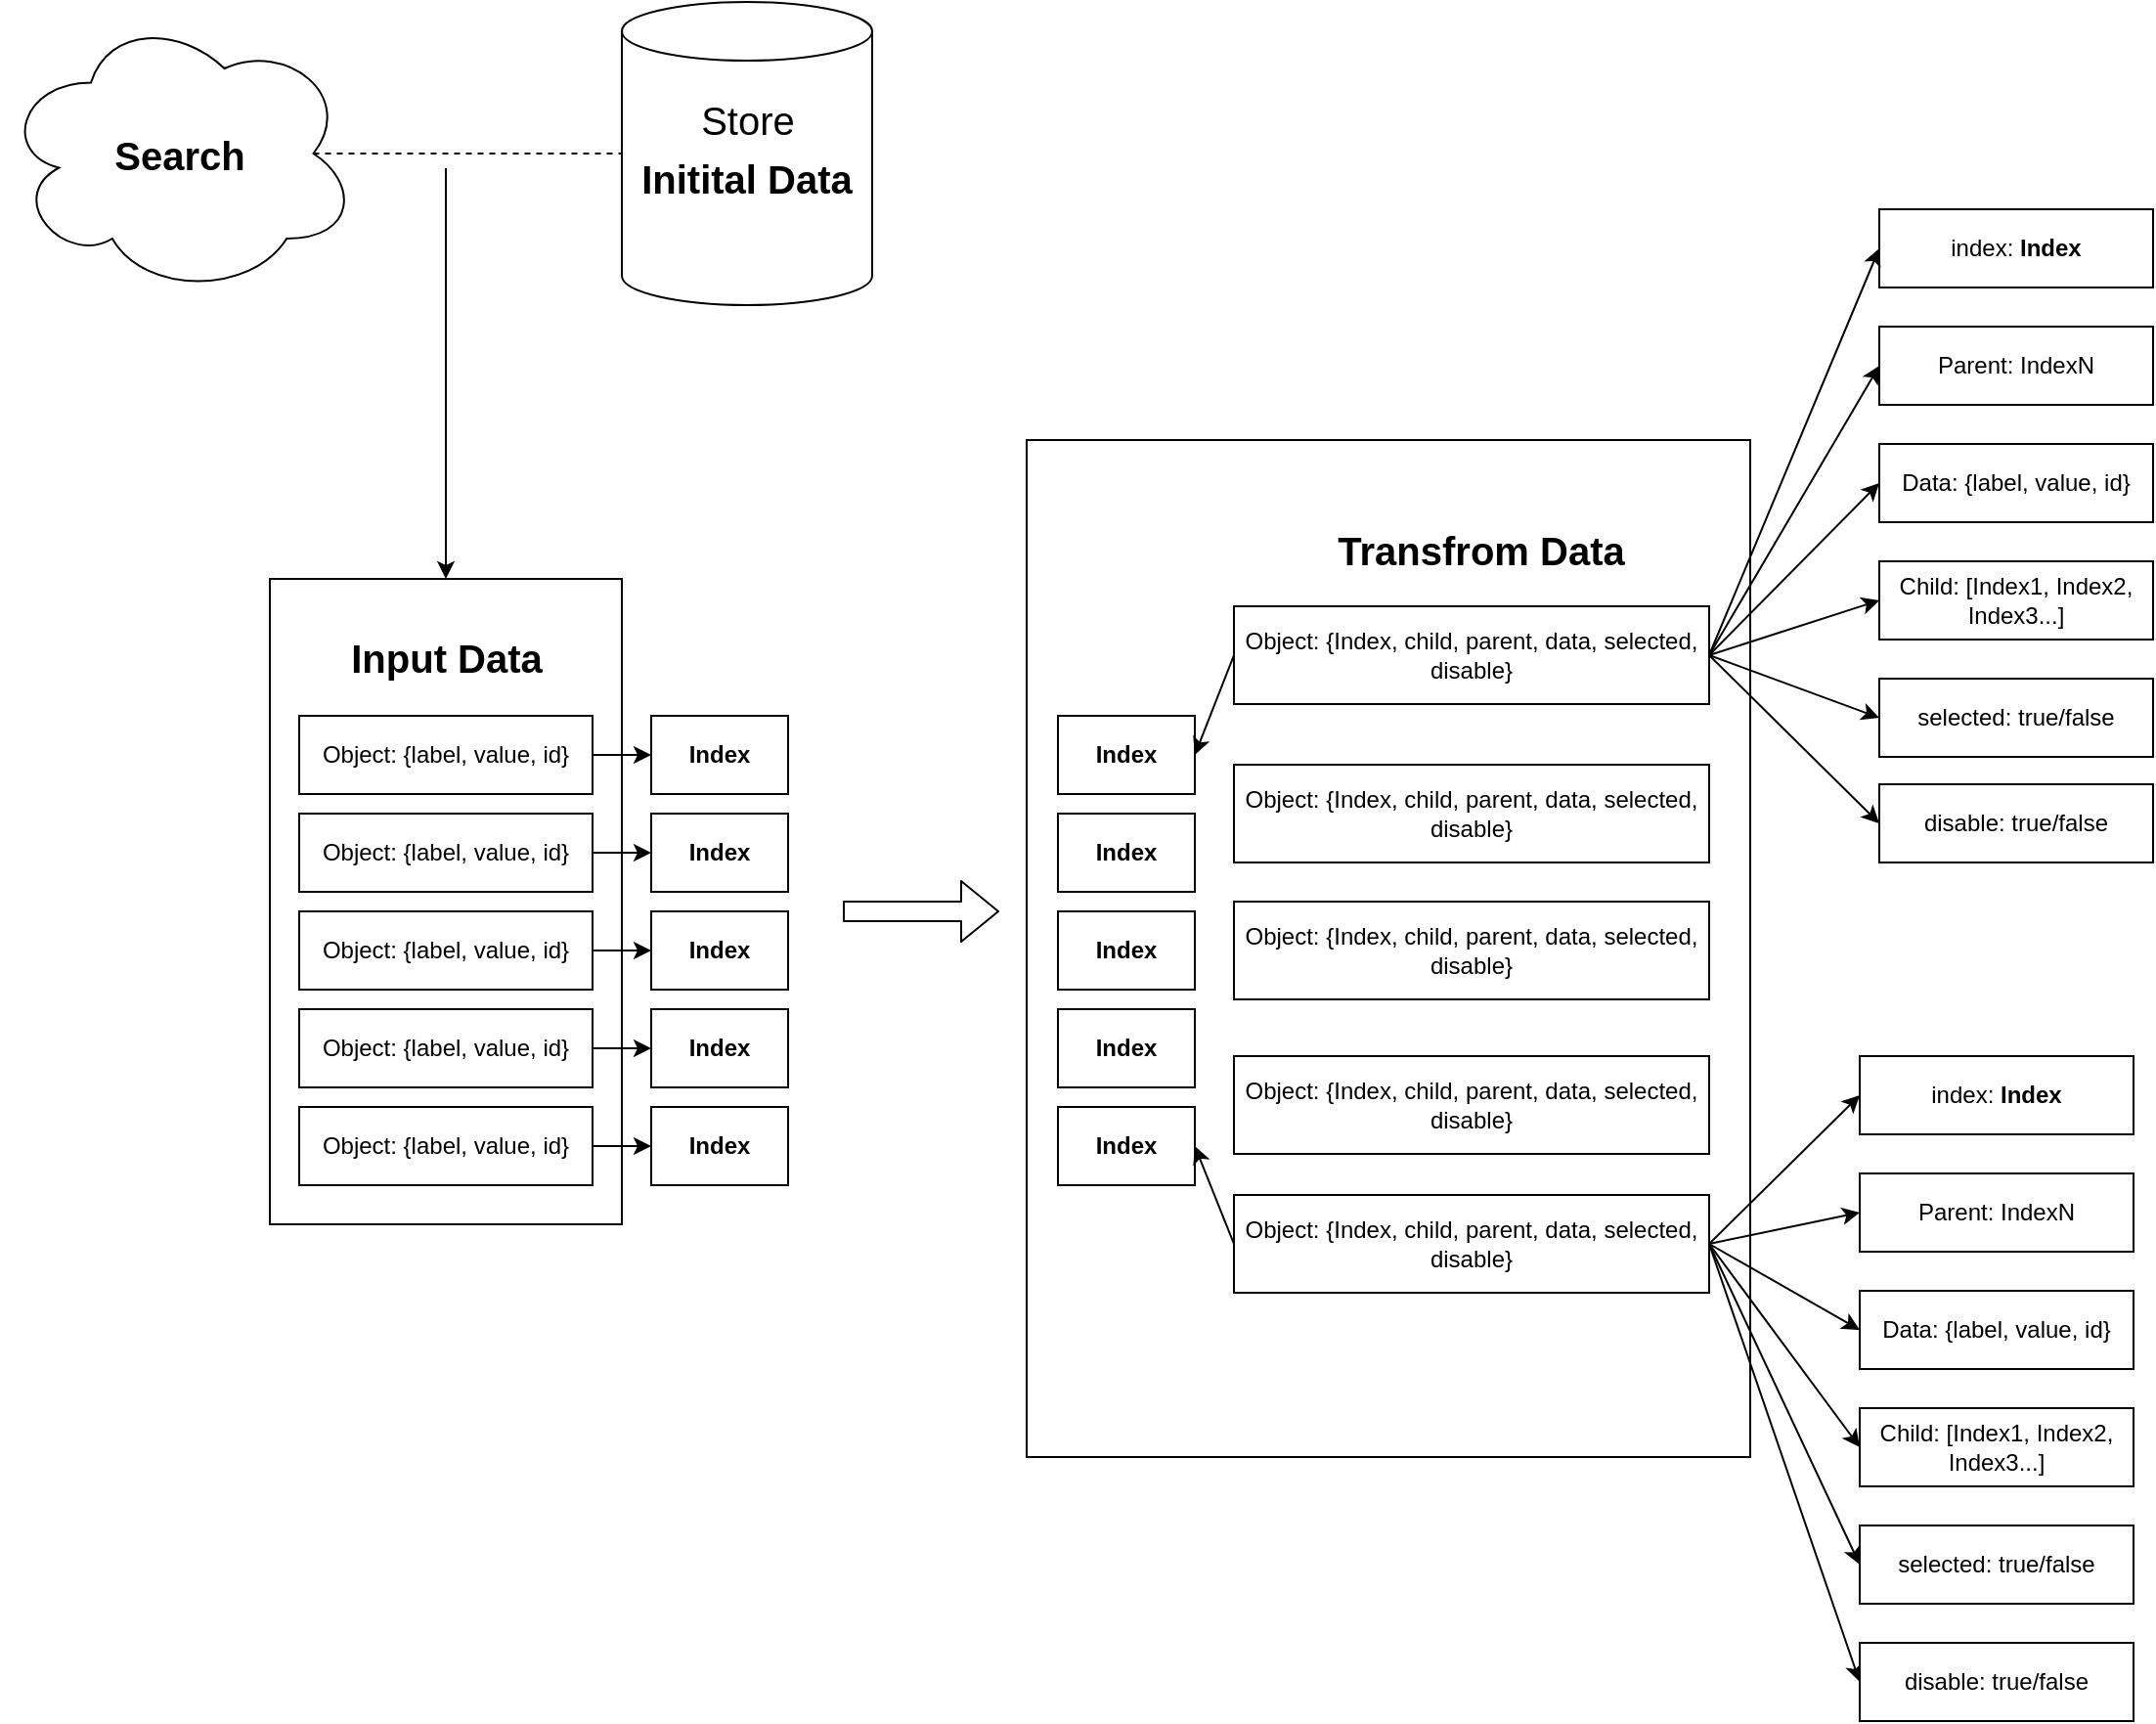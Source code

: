 <mxfile>
    <diagram id="Y71lt-kfVr4iXNR0MRe_" name="dataStructure">
        <mxGraphModel dx="1063" dy="579" grid="1" gridSize="10" guides="1" tooltips="1" connect="1" arrows="1" fold="1" page="1" pageScale="1" pageWidth="1654" pageHeight="1169" math="0" shadow="0">
            <root>
                <mxCell id="0"/>
                <mxCell id="1" parent="0"/>
                <mxCell id="21" value="" style="whiteSpace=wrap;html=1;fillColor=none;" parent="1" vertex="1">
                    <mxGeometry x="357" y="470" width="180" height="330" as="geometry"/>
                </mxCell>
                <mxCell id="12" style="edgeStyle=none;html=1;exitX=1;exitY=0.5;exitDx=0;exitDy=0;entryX=0;entryY=0.5;entryDx=0;entryDy=0;" parent="1" source="3" target="11" edge="1">
                    <mxGeometry relative="1" as="geometry"/>
                </mxCell>
                <mxCell id="3" value="Object: {label, value, id}" style="whiteSpace=wrap;html=1;" parent="1" vertex="1">
                    <mxGeometry x="372" y="540" width="150" height="40" as="geometry"/>
                </mxCell>
                <mxCell id="20" style="edgeStyle=none;html=1;exitX=1;exitY=0.5;exitDx=0;exitDy=0;entryX=0;entryY=0.5;entryDx=0;entryDy=0;" parent="1" source="4" target="13" edge="1">
                    <mxGeometry relative="1" as="geometry"/>
                </mxCell>
                <mxCell id="4" value="Object: {label, value, id}" style="whiteSpace=wrap;html=1;" parent="1" vertex="1">
                    <mxGeometry x="372" y="590" width="150" height="40" as="geometry"/>
                </mxCell>
                <mxCell id="19" style="edgeStyle=none;html=1;exitX=1;exitY=0.5;exitDx=0;exitDy=0;entryX=0;entryY=0.5;entryDx=0;entryDy=0;" parent="1" source="5" target="14" edge="1">
                    <mxGeometry relative="1" as="geometry"/>
                </mxCell>
                <mxCell id="5" value="Object: {label, value, id}" style="whiteSpace=wrap;html=1;" parent="1" vertex="1">
                    <mxGeometry x="372" y="640" width="150" height="40" as="geometry"/>
                </mxCell>
                <mxCell id="18" style="edgeStyle=none;html=1;exitX=1;exitY=0.5;exitDx=0;exitDy=0;entryX=0;entryY=0.5;entryDx=0;entryDy=0;" parent="1" source="6" target="15" edge="1">
                    <mxGeometry relative="1" as="geometry"/>
                </mxCell>
                <mxCell id="6" value="Object: {label, value, id}" style="whiteSpace=wrap;html=1;" parent="1" vertex="1">
                    <mxGeometry x="372" y="690" width="150" height="40" as="geometry"/>
                </mxCell>
                <mxCell id="17" style="edgeStyle=none;html=1;exitX=1;exitY=0.5;exitDx=0;exitDy=0;entryX=0;entryY=0.5;entryDx=0;entryDy=0;" parent="1" source="7" target="16" edge="1">
                    <mxGeometry relative="1" as="geometry"/>
                </mxCell>
                <mxCell id="7" value="Object: {label, value, id}" style="whiteSpace=wrap;html=1;" parent="1" vertex="1">
                    <mxGeometry x="372" y="740" width="150" height="40" as="geometry"/>
                </mxCell>
                <mxCell id="11" value="&lt;b&gt;Index&lt;/b&gt;" style="whiteSpace=wrap;html=1;fillColor=none;" parent="1" vertex="1">
                    <mxGeometry x="552" y="540" width="70" height="40" as="geometry"/>
                </mxCell>
                <mxCell id="13" value="&lt;b&gt;Index&lt;/b&gt;" style="whiteSpace=wrap;html=1;fillColor=none;" parent="1" vertex="1">
                    <mxGeometry x="552" y="590" width="70" height="40" as="geometry"/>
                </mxCell>
                <mxCell id="14" value="&lt;b&gt;Index&lt;/b&gt;" style="whiteSpace=wrap;html=1;fillColor=none;" parent="1" vertex="1">
                    <mxGeometry x="552" y="640" width="70" height="40" as="geometry"/>
                </mxCell>
                <mxCell id="15" value="&lt;b&gt;Index&lt;/b&gt;" style="whiteSpace=wrap;html=1;fillColor=none;" parent="1" vertex="1">
                    <mxGeometry x="552" y="690" width="70" height="40" as="geometry"/>
                </mxCell>
                <mxCell id="16" value="&lt;b&gt;Index&lt;/b&gt;" style="whiteSpace=wrap;html=1;fillColor=none;" parent="1" vertex="1">
                    <mxGeometry x="552" y="740" width="70" height="40" as="geometry"/>
                </mxCell>
                <mxCell id="23" value="&lt;b&gt;&lt;font style=&quot;font-size: 20px&quot;&gt;Input Data&lt;/font&gt;&lt;/b&gt;" style="text;html=1;align=center;verticalAlign=middle;resizable=0;points=[];autosize=1;strokeColor=none;fillColor=none;" parent="1" vertex="1">
                    <mxGeometry x="392" y="500" width="110" height="20" as="geometry"/>
                </mxCell>
                <mxCell id="26" value="&lt;font style=&quot;font-size: 20px&quot;&gt;&lt;b&gt;Search&lt;/b&gt;&lt;/font&gt;" style="ellipse;shape=cloud;whiteSpace=wrap;html=1;fillColor=none;" parent="1" vertex="1">
                    <mxGeometry x="220" y="180" width="182" height="145" as="geometry"/>
                </mxCell>
                <mxCell id="28" value="&lt;span style=&quot;font-size: 20px&quot;&gt;&lt;b&gt;Initital Data&lt;/b&gt;&lt;/span&gt;" style="shape=cylinder3;whiteSpace=wrap;html=1;boundedLbl=1;backgroundOutline=1;size=15;fillColor=none;" parent="1" vertex="1">
                    <mxGeometry x="537" y="175" width="128" height="155" as="geometry"/>
                </mxCell>
                <mxCell id="29" value="" style="endArrow=none;dashed=1;html=1;exitX=0.875;exitY=0.5;exitDx=0;exitDy=0;exitPerimeter=0;entryX=0;entryY=0.5;entryDx=0;entryDy=0;entryPerimeter=0;" parent="1" source="26" target="28" edge="1">
                    <mxGeometry width="50" height="50" relative="1" as="geometry">
                        <mxPoint x="712" y="580" as="sourcePoint"/>
                        <mxPoint x="762" y="530" as="targetPoint"/>
                    </mxGeometry>
                </mxCell>
                <mxCell id="31" value="" style="endArrow=classic;html=1;entryX=0.5;entryY=0;entryDx=0;entryDy=0;" parent="1" target="21" edge="1">
                    <mxGeometry width="50" height="50" relative="1" as="geometry">
                        <mxPoint x="447" y="260" as="sourcePoint"/>
                        <mxPoint x="762" y="500" as="targetPoint"/>
                    </mxGeometry>
                </mxCell>
                <mxCell id="32" value="" style="whiteSpace=wrap;html=1;fillColor=none;" parent="1" vertex="1">
                    <mxGeometry x="744" y="399" width="370" height="520" as="geometry"/>
                </mxCell>
                <mxCell id="43" value="&lt;b&gt;Index&lt;/b&gt;" style="whiteSpace=wrap;html=1;fillColor=none;" parent="1" vertex="1">
                    <mxGeometry x="760" y="540" width="70" height="40" as="geometry"/>
                </mxCell>
                <mxCell id="44" value="&lt;b&gt;Index&lt;/b&gt;" style="whiteSpace=wrap;html=1;fillColor=none;" parent="1" vertex="1">
                    <mxGeometry x="760" y="590" width="70" height="40" as="geometry"/>
                </mxCell>
                <mxCell id="45" value="&lt;b&gt;Index&lt;/b&gt;" style="whiteSpace=wrap;html=1;fillColor=none;" parent="1" vertex="1">
                    <mxGeometry x="760" y="640" width="70" height="40" as="geometry"/>
                </mxCell>
                <mxCell id="46" value="&lt;b&gt;Index&lt;/b&gt;" style="whiteSpace=wrap;html=1;fillColor=none;" parent="1" vertex="1">
                    <mxGeometry x="760" y="690" width="70" height="40" as="geometry"/>
                </mxCell>
                <mxCell id="47" value="&lt;b&gt;Index&lt;/b&gt;" style="whiteSpace=wrap;html=1;fillColor=none;" parent="1" vertex="1">
                    <mxGeometry x="760" y="740" width="70" height="40" as="geometry"/>
                </mxCell>
                <mxCell id="198" style="edgeStyle=none;html=1;exitX=0;exitY=0.5;exitDx=0;exitDy=0;entryX=1;entryY=0.5;entryDx=0;entryDy=0;fontSize=20;" parent="1" source="181" target="47" edge="1">
                    <mxGeometry relative="1" as="geometry"/>
                </mxCell>
                <mxCell id="199" style="edgeStyle=none;html=1;exitX=1;exitY=0.5;exitDx=0;exitDy=0;entryX=0;entryY=0.5;entryDx=0;entryDy=0;fontSize=20;" parent="1" source="181" target="173" edge="1">
                    <mxGeometry relative="1" as="geometry"/>
                </mxCell>
                <mxCell id="200" style="edgeStyle=none;html=1;exitX=1;exitY=0.5;exitDx=0;exitDy=0;entryX=0;entryY=0.5;entryDx=0;entryDy=0;fontSize=20;" parent="1" source="181" target="169" edge="1">
                    <mxGeometry relative="1" as="geometry"/>
                </mxCell>
                <mxCell id="201" style="edgeStyle=none;html=1;exitX=1;exitY=0.5;exitDx=0;exitDy=0;entryX=0;entryY=0.5;entryDx=0;entryDy=0;fontSize=20;" parent="1" source="181" target="166" edge="1">
                    <mxGeometry relative="1" as="geometry"/>
                </mxCell>
                <mxCell id="202" style="edgeStyle=none;html=1;exitX=1;exitY=0.5;exitDx=0;exitDy=0;entryX=0;entryY=0.5;entryDx=0;entryDy=0;fontSize=20;" parent="1" source="181" target="171" edge="1">
                    <mxGeometry relative="1" as="geometry"/>
                </mxCell>
                <mxCell id="203" style="edgeStyle=none;html=1;exitX=1;exitY=0.5;exitDx=0;exitDy=0;entryX=0;entryY=0.5;entryDx=0;entryDy=0;fontSize=20;" parent="1" source="181" target="194" edge="1">
                    <mxGeometry relative="1" as="geometry"/>
                </mxCell>
                <mxCell id="3wnLzBjWQWs-J0ZzIrMt-206" style="edgeStyle=none;html=1;exitX=1;exitY=0.5;exitDx=0;exitDy=0;entryX=0;entryY=0.5;entryDx=0;entryDy=0;fontSize=20;" parent="1" source="181" target="3wnLzBjWQWs-J0ZzIrMt-205" edge="1">
                    <mxGeometry relative="1" as="geometry"/>
                </mxCell>
                <mxCell id="181" value="Object: {Index, child, parent, data, selected,&lt;br&gt;disable}" style="whiteSpace=wrap;html=1;" parent="1" vertex="1">
                    <mxGeometry x="850" y="785" width="243" height="50" as="geometry"/>
                </mxCell>
                <mxCell id="188" value="Object: {Index, child, parent, data, selected,&lt;br&gt;disable}" style="whiteSpace=wrap;html=1;" parent="1" vertex="1">
                    <mxGeometry x="850" y="635" width="243" height="50" as="geometry"/>
                </mxCell>
                <mxCell id="189" value="Object: {Index, child, parent, data, selected,&lt;br&gt;disable}" style="whiteSpace=wrap;html=1;" parent="1" vertex="1">
                    <mxGeometry x="850" y="565" width="243" height="50" as="geometry"/>
                </mxCell>
                <mxCell id="191" value="" style="shape=flexArrow;endArrow=classic;html=1;fontSize=20;" parent="1" edge="1">
                    <mxGeometry width="50" height="50" relative="1" as="geometry">
                        <mxPoint x="650" y="640" as="sourcePoint"/>
                        <mxPoint x="730" y="640" as="targetPoint"/>
                    </mxGeometry>
                </mxCell>
                <mxCell id="166" value="Data: {label, value, id}" style="whiteSpace=wrap;html=1;" parent="1" vertex="1">
                    <mxGeometry x="1170" y="834" width="140" height="40" as="geometry"/>
                </mxCell>
                <mxCell id="168" value="Object: {Index, child, parent, data, selected,&lt;br&gt;disable}" style="whiteSpace=wrap;html=1;" parent="1" vertex="1">
                    <mxGeometry x="850" y="714" width="243" height="50" as="geometry"/>
                </mxCell>
                <mxCell id="169" value="Parent: IndexN" style="whiteSpace=wrap;html=1;" parent="1" vertex="1">
                    <mxGeometry x="1170" y="774" width="140" height="40" as="geometry"/>
                </mxCell>
                <mxCell id="171" value="Child: [Index1, Index2, Index3...]" style="whiteSpace=wrap;html=1;" parent="1" vertex="1">
                    <mxGeometry x="1170" y="894" width="140" height="40" as="geometry"/>
                </mxCell>
                <mxCell id="173" value="index: &lt;b&gt;Index&lt;/b&gt;" style="whiteSpace=wrap;html=1;" parent="1" vertex="1">
                    <mxGeometry x="1170" y="714" width="140" height="40" as="geometry"/>
                </mxCell>
                <mxCell id="156" value="Data: {label, value, id}" style="whiteSpace=wrap;html=1;" parent="1" vertex="1">
                    <mxGeometry x="1180" y="401" width="140" height="40" as="geometry"/>
                </mxCell>
                <mxCell id="157" style="edgeStyle=none;html=1;exitX=1;exitY=0.5;exitDx=0;exitDy=0;entryX=0;entryY=0.5;entryDx=0;entryDy=0;fontSize=20;" parent="1" source="158" target="156" edge="1">
                    <mxGeometry relative="1" as="geometry"/>
                </mxCell>
                <mxCell id="195" style="edgeStyle=none;html=1;exitX=1;exitY=0.5;exitDx=0;exitDy=0;entryX=0;entryY=0.5;entryDx=0;entryDy=0;fontSize=20;" parent="1" source="158" target="193" edge="1">
                    <mxGeometry relative="1" as="geometry"/>
                </mxCell>
                <mxCell id="197" style="edgeStyle=none;html=1;exitX=0;exitY=0.5;exitDx=0;exitDy=0;entryX=1;entryY=0.5;entryDx=0;entryDy=0;fontSize=20;" parent="1" source="158" target="43" edge="1">
                    <mxGeometry relative="1" as="geometry"/>
                </mxCell>
                <mxCell id="3wnLzBjWQWs-J0ZzIrMt-204" style="edgeStyle=none;html=1;exitX=1;exitY=0.5;exitDx=0;exitDy=0;entryX=0;entryY=0.5;entryDx=0;entryDy=0;fontSize=20;" parent="1" source="158" target="3wnLzBjWQWs-J0ZzIrMt-203" edge="1">
                    <mxGeometry relative="1" as="geometry"/>
                </mxCell>
                <mxCell id="158" value="Object: {Index, child, parent, data, selected, disable}" style="whiteSpace=wrap;html=1;" parent="1" vertex="1">
                    <mxGeometry x="850" y="484" width="243" height="50" as="geometry"/>
                </mxCell>
                <mxCell id="159" value="Parent: IndexN" style="whiteSpace=wrap;html=1;" parent="1" vertex="1">
                    <mxGeometry x="1180" y="341" width="140" height="40" as="geometry"/>
                </mxCell>
                <mxCell id="160" style="edgeStyle=none;html=1;exitX=1;exitY=0.5;exitDx=0;exitDy=0;entryX=0;entryY=0.5;entryDx=0;entryDy=0;" parent="1" source="158" target="159" edge="1">
                    <mxGeometry relative="1" as="geometry"/>
                </mxCell>
                <mxCell id="161" value="Child: [Index1, Index2, Index3...]" style="whiteSpace=wrap;html=1;" parent="1" vertex="1">
                    <mxGeometry x="1180" y="461" width="140" height="40" as="geometry"/>
                </mxCell>
                <mxCell id="162" style="edgeStyle=none;html=1;exitX=1;exitY=0.5;exitDx=0;exitDy=0;entryX=0;entryY=0.5;entryDx=0;entryDy=0;" parent="1" source="158" target="161" edge="1">
                    <mxGeometry relative="1" as="geometry"/>
                </mxCell>
                <mxCell id="163" value="index: &lt;b&gt;Index&lt;/b&gt;" style="whiteSpace=wrap;html=1;" parent="1" vertex="1">
                    <mxGeometry x="1180" y="281" width="140" height="40" as="geometry"/>
                </mxCell>
                <mxCell id="164" style="edgeStyle=none;html=1;exitX=1;exitY=0.5;exitDx=0;exitDy=0;entryX=0;entryY=0.5;entryDx=0;entryDy=0;fontSize=20;" parent="1" source="158" target="163" edge="1">
                    <mxGeometry relative="1" as="geometry"/>
                </mxCell>
                <mxCell id="48" value="&lt;b&gt;&lt;font style=&quot;font-size: 20px&quot;&gt;Transfrom Data&lt;/font&gt;&lt;/b&gt;" style="text;html=1;align=center;verticalAlign=middle;resizable=0;points=[];autosize=1;strokeColor=none;fillColor=none;" parent="1" vertex="1">
                    <mxGeometry x="895.5" y="445" width="160" height="20" as="geometry"/>
                </mxCell>
                <mxCell id="192" value="Store" style="text;html=1;align=center;verticalAlign=middle;resizable=0;points=[];autosize=1;strokeColor=none;fillColor=none;fontSize=20;" parent="1" vertex="1">
                    <mxGeometry x="571" y="220" width="60" height="30" as="geometry"/>
                </mxCell>
                <mxCell id="193" value="selected: true/false" style="whiteSpace=wrap;html=1;" parent="1" vertex="1">
                    <mxGeometry x="1180" y="521" width="140" height="40" as="geometry"/>
                </mxCell>
                <mxCell id="194" value="selected: true/false" style="whiteSpace=wrap;html=1;" parent="1" vertex="1">
                    <mxGeometry x="1170" y="954" width="140" height="40" as="geometry"/>
                </mxCell>
                <mxCell id="3wnLzBjWQWs-J0ZzIrMt-203" value="&lt;span style=&quot;color: rgba(0 , 0 , 0 , 0) ; font-family: monospace ; font-size: 0px&quot;&gt;%3CmxGraphModel%3E%3Croot%3E%3CmxCell%20id%3D%220%22%2F%3E%3CmxCell%20id%3D%221%22%20parent%3D%220%22%2F%3E%3CmxCell%20id%3D%222%22%20value%3D%22selected%3A%20true%2Ffalse%22%20style%3D%22whiteSpace%3Dwrap%3Bhtml%3D1%3B%22%20vertex%3D%221%22%20parent%3D%221%22%3E%3CmxGeometry%20x%3D%221146%22%20y%3D%22620%22%20width%3D%22140%22%20height%3D%2240%22%20as%3D%22geometry%22%2F%3E%3C%2FmxCell%3E%3C%2Froot%3E%3C%2FmxGraphModel%3E&lt;/span&gt;disable:&amp;nbsp;true/false" style="whiteSpace=wrap;html=1;" parent="1" vertex="1">
                    <mxGeometry x="1180" y="575" width="140" height="40" as="geometry"/>
                </mxCell>
                <mxCell id="3wnLzBjWQWs-J0ZzIrMt-205" value="&lt;span style=&quot;color: rgba(0 , 0 , 0 , 0) ; font-family: monospace ; font-size: 0px&quot;&gt;%3CmxGraphModel%3E%3Croot%3E%3CmxCell%20id%3D%220%22%2F%3E%3CmxCell%20id%3D%221%22%20parent%3D%220%22%2F%3E%3CmxCell%20id%3D%222%22%20value%3D%22selected%3A%20true%2Ffalse%22%20style%3D%22whiteSpace%3Dwrap%3Bhtml%3D1%3B%22%20vertex%3D%221%22%20parent%3D%221%22%3E%3CmxGeometry%20x%3D%221146%22%20y%3D%22620%22%20width%3D%22140%22%20height%3D%2240%22%20as%3D%22geometry%22%2F%3E%3C%2FmxCell%3E%3C%2Froot%3E%3C%2FmxGraphModel%3E&lt;/span&gt;disable:&amp;nbsp;true/false" style="whiteSpace=wrap;html=1;" parent="1" vertex="1">
                    <mxGeometry x="1170" y="1014" width="140" height="40" as="geometry"/>
                </mxCell>
            </root>
        </mxGraphModel>
    </diagram>
    <diagram id="OUPV-rexNQ3JyeoW8-Fu" name="Component tree">
        <mxGraphModel dx="1251" dy="681" grid="1" gridSize="10" guides="1" tooltips="1" connect="1" arrows="1" fold="1" page="1" pageScale="1" pageWidth="1654" pageHeight="1169" math="0" shadow="0">
            <root>
                <mxCell id="urdq94lAhIrP1rXwRjC7-0"/>
                <mxCell id="urdq94lAhIrP1rXwRjC7-1" parent="urdq94lAhIrP1rXwRjC7-0"/>
                <mxCell id="urdq94lAhIrP1rXwRjC7-11" style="edgeStyle=none;html=1;exitX=0.5;exitY=1;exitDx=0;exitDy=0;entryX=0.5;entryY=0;entryDx=0;entryDy=0;fontSize=20;" parent="urdq94lAhIrP1rXwRjC7-1" source="urdq94lAhIrP1rXwRjC7-2" target="urdq94lAhIrP1rXwRjC7-3" edge="1">
                    <mxGeometry relative="1" as="geometry"/>
                </mxCell>
                <mxCell id="urdq94lAhIrP1rXwRjC7-12" style="edgeStyle=none;html=1;exitX=0.5;exitY=1;exitDx=0;exitDy=0;entryX=0.5;entryY=0;entryDx=0;entryDy=0;fontSize=20;" parent="urdq94lAhIrP1rXwRjC7-1" source="urdq94lAhIrP1rXwRjC7-2" target="urdq94lAhIrP1rXwRjC7-5" edge="1">
                    <mxGeometry relative="1" as="geometry"/>
                </mxCell>
                <mxCell id="urdq94lAhIrP1rXwRjC7-2" value="UISelect" style="whiteSpace=wrap;html=1;fontSize=20;fillColor=none;" parent="urdq94lAhIrP1rXwRjC7-1" vertex="1">
                    <mxGeometry x="595" y="260" width="210" height="70" as="geometry"/>
                </mxCell>
                <mxCell id="urdq94lAhIrP1rXwRjC7-3" value="OptionSelectedList" style="whiteSpace=wrap;html=1;fontSize=20;fillColor=none;" parent="urdq94lAhIrP1rXwRjC7-1" vertex="1">
                    <mxGeometry x="370" y="400" width="220" height="70" as="geometry"/>
                </mxCell>
                <mxCell id="urdq94lAhIrP1rXwRjC7-4" value="SearchBar" style="whiteSpace=wrap;html=1;fontSize=20;fillColor=none;" parent="urdq94lAhIrP1rXwRjC7-1" vertex="1">
                    <mxGeometry x="595" y="530" width="150" height="70" as="geometry"/>
                </mxCell>
                <mxCell id="urdq94lAhIrP1rXwRjC7-13" style="edgeStyle=none;html=1;exitX=0.5;exitY=1;exitDx=0;exitDy=0;entryX=0.5;entryY=0;entryDx=0;entryDy=0;fontSize=20;" parent="urdq94lAhIrP1rXwRjC7-1" source="urdq94lAhIrP1rXwRjC7-5" target="urdq94lAhIrP1rXwRjC7-6" edge="1">
                    <mxGeometry relative="1" as="geometry"/>
                </mxCell>
                <mxCell id="urdq94lAhIrP1rXwRjC7-14" style="edgeStyle=none;html=1;exitX=0.5;exitY=1;exitDx=0;exitDy=0;entryX=0.5;entryY=0;entryDx=0;entryDy=0;fontSize=20;" parent="urdq94lAhIrP1rXwRjC7-1" source="urdq94lAhIrP1rXwRjC7-5" target="urdq94lAhIrP1rXwRjC7-10" edge="1">
                    <mxGeometry relative="1" as="geometry"/>
                </mxCell>
                <mxCell id="urdq94lAhIrP1rXwRjC7-15" style="edgeStyle=none;html=1;exitX=0.5;exitY=1;exitDx=0;exitDy=0;entryX=0.5;entryY=0;entryDx=0;entryDy=0;fontSize=20;" parent="urdq94lAhIrP1rXwRjC7-1" source="urdq94lAhIrP1rXwRjC7-5" target="urdq94lAhIrP1rXwRjC7-4" edge="1">
                    <mxGeometry relative="1" as="geometry"/>
                </mxCell>
                <mxCell id="urdq94lAhIrP1rXwRjC7-5" value="Dropdown" style="whiteSpace=wrap;html=1;fontSize=20;fillColor=none;" parent="urdq94lAhIrP1rXwRjC7-1" vertex="1">
                    <mxGeometry x="835" y="400" width="180" height="70" as="geometry"/>
                </mxCell>
                <mxCell id="urdq94lAhIrP1rXwRjC7-19" style="edgeStyle=none;html=1;exitX=0.5;exitY=1;exitDx=0;exitDy=0;entryX=0.5;entryY=0;entryDx=0;entryDy=0;fontSize=20;" parent="urdq94lAhIrP1rXwRjC7-1" source="urdq94lAhIrP1rXwRjC7-6" target="urdq94lAhIrP1rXwRjC7-7" edge="1">
                    <mxGeometry relative="1" as="geometry"/>
                </mxCell>
                <mxCell id="urdq94lAhIrP1rXwRjC7-20" style="edgeStyle=none;html=1;exitX=0.5;exitY=1;exitDx=0;exitDy=0;entryX=0.5;entryY=0;entryDx=0;entryDy=0;fontSize=20;" parent="urdq94lAhIrP1rXwRjC7-1" source="urdq94lAhIrP1rXwRjC7-6" target="urdq94lAhIrP1rXwRjC7-9" edge="1">
                    <mxGeometry relative="1" as="geometry"/>
                </mxCell>
                <mxCell id="urdq94lAhIrP1rXwRjC7-6" value="SelectContainer" style="whiteSpace=wrap;html=1;fontSize=20;fillColor=none;" parent="urdq94lAhIrP1rXwRjC7-1" vertex="1">
                    <mxGeometry x="835" y="530" width="180" height="70" as="geometry"/>
                </mxCell>
                <mxCell id="urdq94lAhIrP1rXwRjC7-21" style="edgeStyle=none;html=1;exitX=1;exitY=0.25;exitDx=0;exitDy=0;entryX=0;entryY=0.25;entryDx=0;entryDy=0;fontSize=20;" parent="urdq94lAhIrP1rXwRjC7-1" source="urdq94lAhIrP1rXwRjC7-7" target="urdq94lAhIrP1rXwRjC7-9" edge="1">
                    <mxGeometry relative="1" as="geometry"/>
                </mxCell>
                <mxCell id="urdq94lAhIrP1rXwRjC7-7" value="OptionsTwin1" style="whiteSpace=wrap;html=1;fontSize=20;fillColor=none;" parent="urdq94lAhIrP1rXwRjC7-1" vertex="1">
                    <mxGeometry x="675" y="685" width="160" height="60" as="geometry"/>
                </mxCell>
                <mxCell id="urdq94lAhIrP1rXwRjC7-22" style="edgeStyle=none;html=1;exitX=0;exitY=0.75;exitDx=0;exitDy=0;entryX=1;entryY=0.75;entryDx=0;entryDy=0;fontSize=20;" parent="urdq94lAhIrP1rXwRjC7-1" source="urdq94lAhIrP1rXwRjC7-9" target="urdq94lAhIrP1rXwRjC7-7" edge="1">
                    <mxGeometry relative="1" as="geometry"/>
                </mxCell>
                <mxCell id="urdq94lAhIrP1rXwRjC7-9" value="OptionsTwin2" style="whiteSpace=wrap;html=1;fontSize=20;fillColor=none;" parent="urdq94lAhIrP1rXwRjC7-1" vertex="1">
                    <mxGeometry x="1015" y="685" width="160" height="60" as="geometry"/>
                </mxCell>
                <mxCell id="urdq94lAhIrP1rXwRjC7-10" value="ButtonDone" style="whiteSpace=wrap;html=1;fontSize=20;fillColor=none;" parent="urdq94lAhIrP1rXwRjC7-1" vertex="1">
                    <mxGeometry x="1105" y="530" width="140" height="70" as="geometry"/>
                </mxCell>
            </root>
        </mxGraphModel>
    </diagram>
</mxfile>